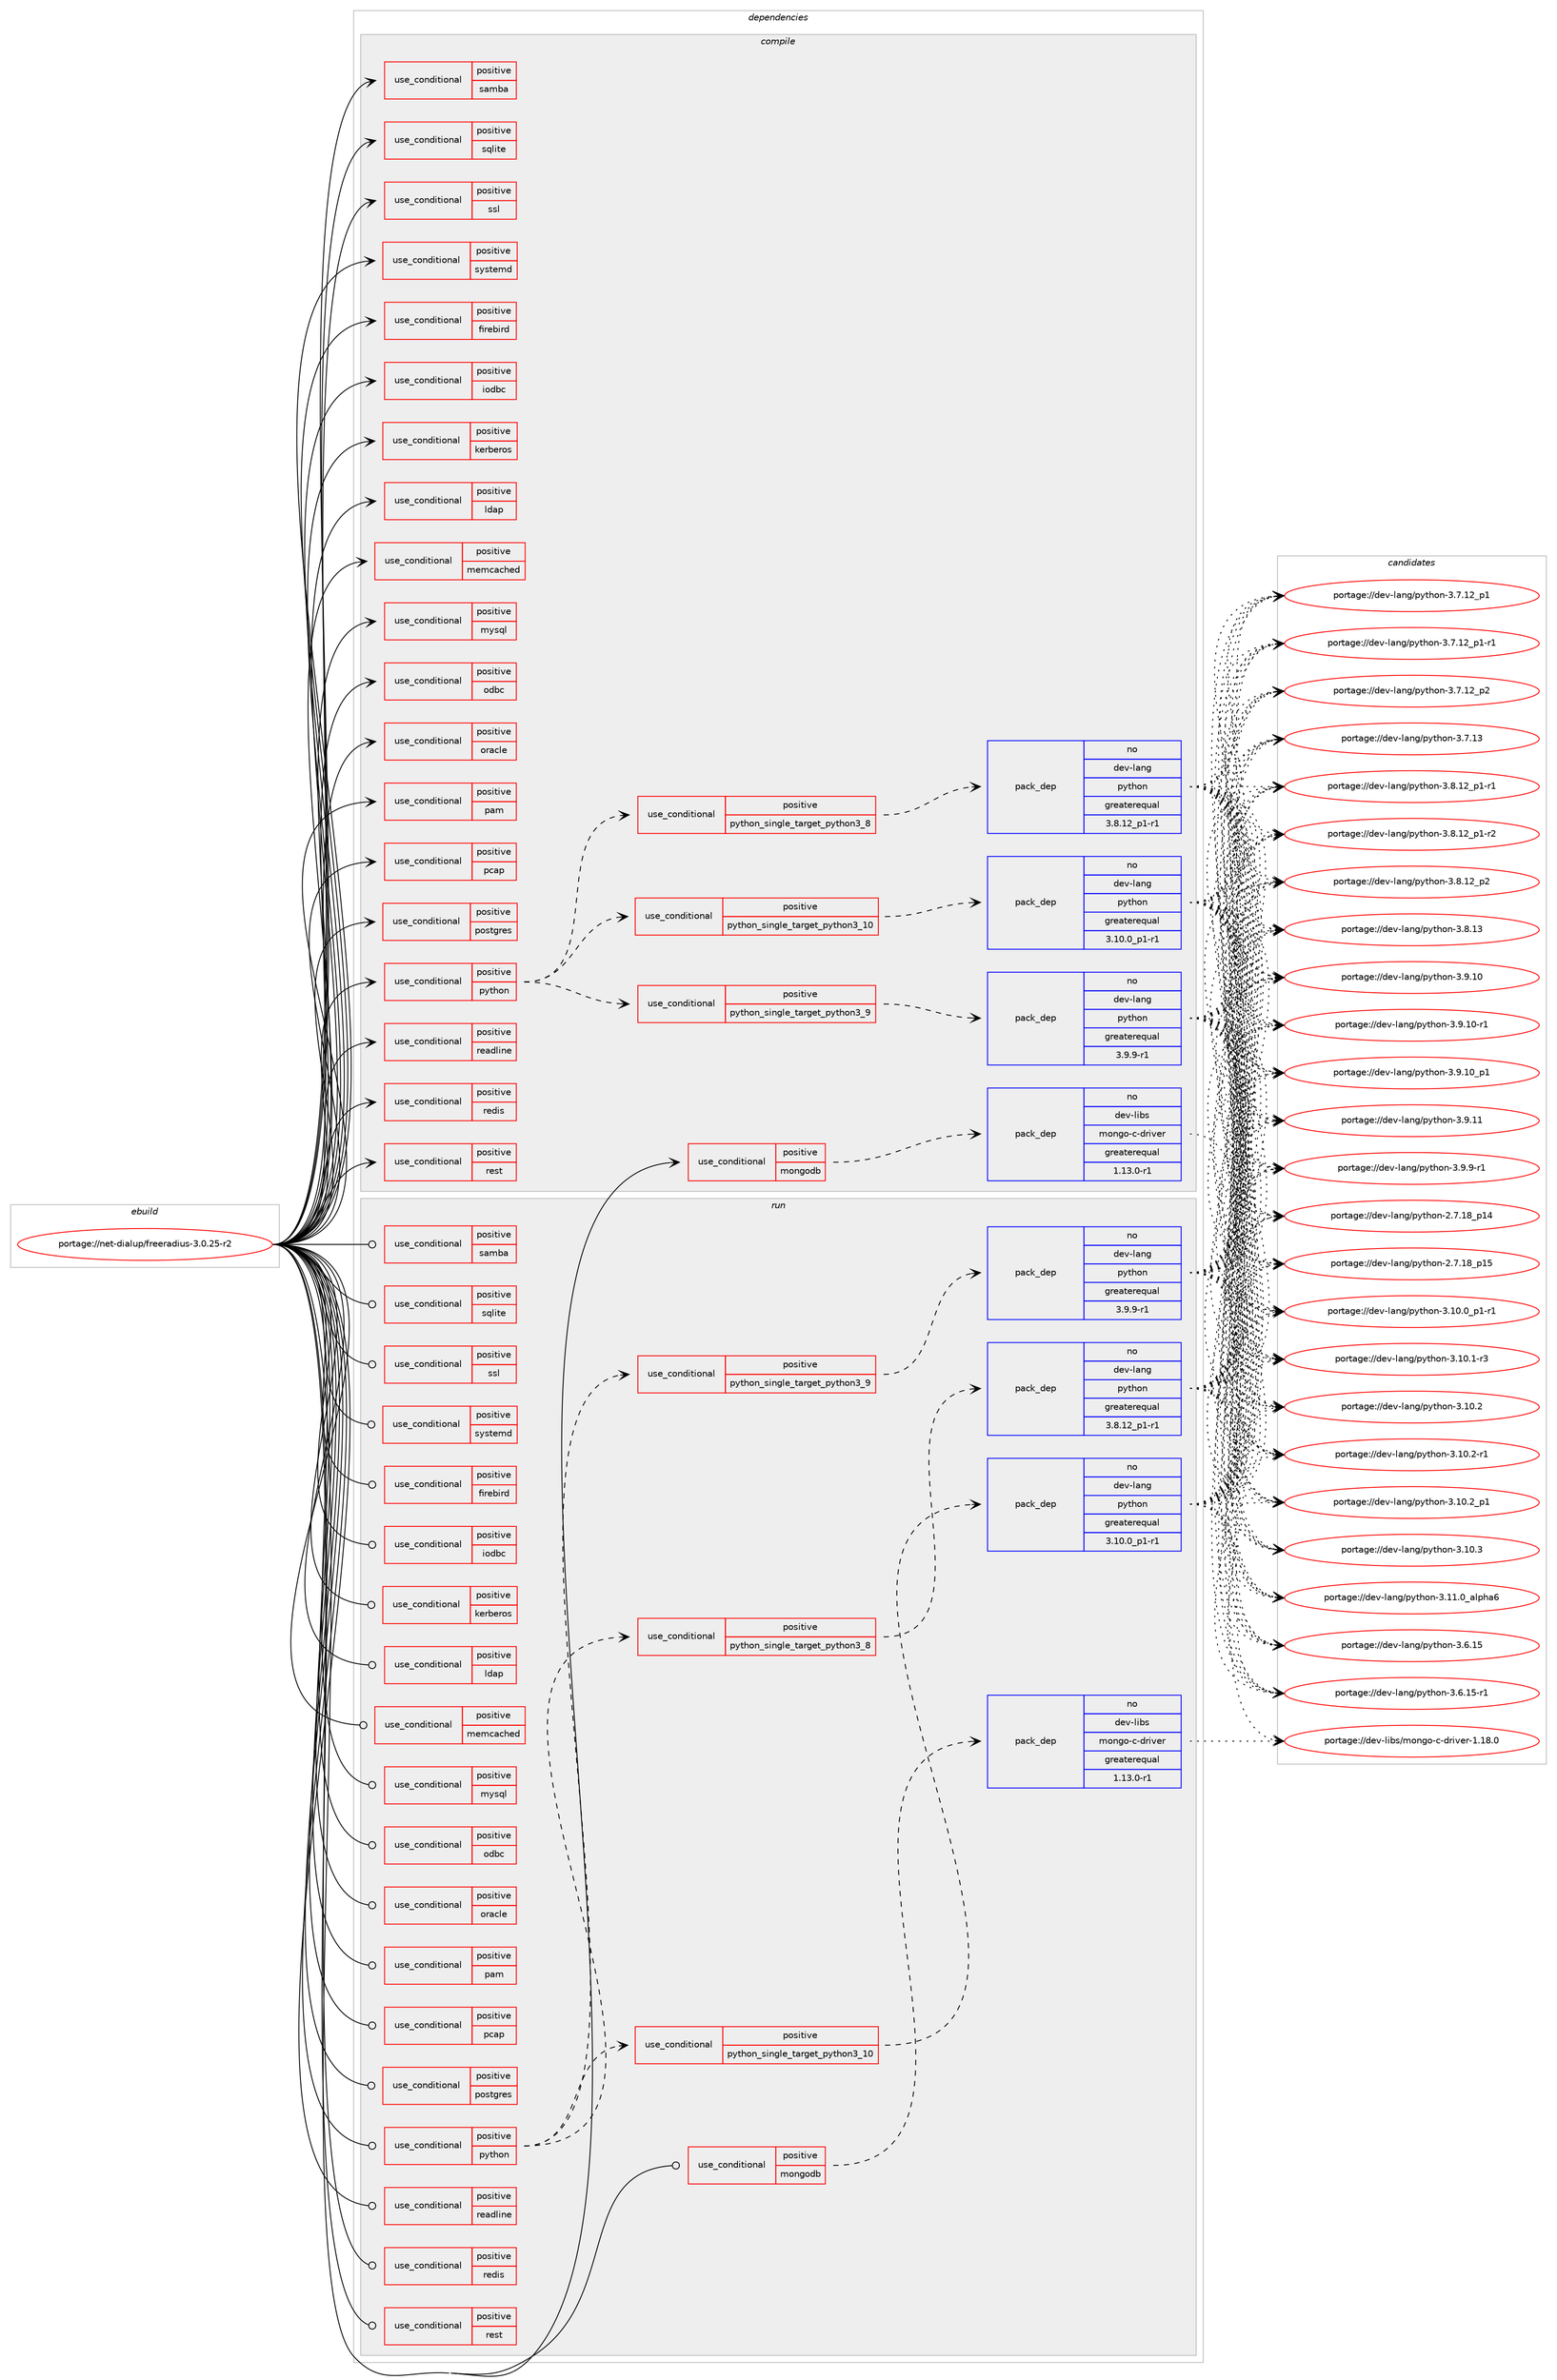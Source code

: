 digraph prolog {

# *************
# Graph options
# *************

newrank=true;
concentrate=true;
compound=true;
graph [rankdir=LR,fontname=Helvetica,fontsize=10,ranksep=1.5];#, ranksep=2.5, nodesep=0.2];
edge  [arrowhead=vee];
node  [fontname=Helvetica,fontsize=10];

# **********
# The ebuild
# **********

subgraph cluster_leftcol {
color=gray;
label=<<i>ebuild</i>>;
id [label="portage://net-dialup/freeradius-3.0.25-r2", color=red, width=4, href="../net-dialup/freeradius-3.0.25-r2.svg"];
}

# ****************
# The dependencies
# ****************

subgraph cluster_midcol {
color=gray;
label=<<i>dependencies</i>>;
subgraph cluster_compile {
fillcolor="#eeeeee";
style=filled;
label=<<i>compile</i>>;
subgraph cond608 {
dependency718 [label=<<TABLE BORDER="0" CELLBORDER="1" CELLSPACING="0" CELLPADDING="4"><TR><TD ROWSPAN="3" CELLPADDING="10">use_conditional</TD></TR><TR><TD>positive</TD></TR><TR><TD>firebird</TD></TR></TABLE>>, shape=none, color=red];
# *** BEGIN UNKNOWN DEPENDENCY TYPE (TODO) ***
# dependency718 -> package_dependency(portage://net-dialup/freeradius-3.0.25-r2,install,no,dev-db,firebird,none,[,,],[],[])
# *** END UNKNOWN DEPENDENCY TYPE (TODO) ***

}
id:e -> dependency718:w [weight=20,style="solid",arrowhead="vee"];
subgraph cond609 {
dependency719 [label=<<TABLE BORDER="0" CELLBORDER="1" CELLSPACING="0" CELLPADDING="4"><TR><TD ROWSPAN="3" CELLPADDING="10">use_conditional</TD></TR><TR><TD>positive</TD></TR><TR><TD>iodbc</TD></TR></TABLE>>, shape=none, color=red];
# *** BEGIN UNKNOWN DEPENDENCY TYPE (TODO) ***
# dependency719 -> package_dependency(portage://net-dialup/freeradius-3.0.25-r2,install,no,dev-db,libiodbc,none,[,,],[],[])
# *** END UNKNOWN DEPENDENCY TYPE (TODO) ***

}
id:e -> dependency719:w [weight=20,style="solid",arrowhead="vee"];
subgraph cond610 {
dependency720 [label=<<TABLE BORDER="0" CELLBORDER="1" CELLSPACING="0" CELLPADDING="4"><TR><TD ROWSPAN="3" CELLPADDING="10">use_conditional</TD></TR><TR><TD>positive</TD></TR><TR><TD>kerberos</TD></TR></TABLE>>, shape=none, color=red];
# *** BEGIN UNKNOWN DEPENDENCY TYPE (TODO) ***
# dependency720 -> package_dependency(portage://net-dialup/freeradius-3.0.25-r2,install,no,virtual,krb5,none,[,,],[],[])
# *** END UNKNOWN DEPENDENCY TYPE (TODO) ***

}
id:e -> dependency720:w [weight=20,style="solid",arrowhead="vee"];
subgraph cond611 {
dependency721 [label=<<TABLE BORDER="0" CELLBORDER="1" CELLSPACING="0" CELLPADDING="4"><TR><TD ROWSPAN="3" CELLPADDING="10">use_conditional</TD></TR><TR><TD>positive</TD></TR><TR><TD>ldap</TD></TR></TABLE>>, shape=none, color=red];
# *** BEGIN UNKNOWN DEPENDENCY TYPE (TODO) ***
# dependency721 -> package_dependency(portage://net-dialup/freeradius-3.0.25-r2,install,no,net-nds,openldap,none,[,,],any_same_slot,[])
# *** END UNKNOWN DEPENDENCY TYPE (TODO) ***

}
id:e -> dependency721:w [weight=20,style="solid",arrowhead="vee"];
subgraph cond612 {
dependency722 [label=<<TABLE BORDER="0" CELLBORDER="1" CELLSPACING="0" CELLPADDING="4"><TR><TD ROWSPAN="3" CELLPADDING="10">use_conditional</TD></TR><TR><TD>positive</TD></TR><TR><TD>memcached</TD></TR></TABLE>>, shape=none, color=red];
# *** BEGIN UNKNOWN DEPENDENCY TYPE (TODO) ***
# dependency722 -> package_dependency(portage://net-dialup/freeradius-3.0.25-r2,install,no,dev-libs,libmemcached,none,[,,],[],[])
# *** END UNKNOWN DEPENDENCY TYPE (TODO) ***

}
id:e -> dependency722:w [weight=20,style="solid",arrowhead="vee"];
subgraph cond613 {
dependency723 [label=<<TABLE BORDER="0" CELLBORDER="1" CELLSPACING="0" CELLPADDING="4"><TR><TD ROWSPAN="3" CELLPADDING="10">use_conditional</TD></TR><TR><TD>positive</TD></TR><TR><TD>mongodb</TD></TR></TABLE>>, shape=none, color=red];
subgraph pack104 {
dependency724 [label=<<TABLE BORDER="0" CELLBORDER="1" CELLSPACING="0" CELLPADDING="4" WIDTH="220"><TR><TD ROWSPAN="6" CELLPADDING="30">pack_dep</TD></TR><TR><TD WIDTH="110">no</TD></TR><TR><TD>dev-libs</TD></TR><TR><TD>mongo-c-driver</TD></TR><TR><TD>greaterequal</TD></TR><TR><TD>1.13.0-r1</TD></TR></TABLE>>, shape=none, color=blue];
}
dependency723:e -> dependency724:w [weight=20,style="dashed",arrowhead="vee"];
}
id:e -> dependency723:w [weight=20,style="solid",arrowhead="vee"];
subgraph cond614 {
dependency725 [label=<<TABLE BORDER="0" CELLBORDER="1" CELLSPACING="0" CELLPADDING="4"><TR><TD ROWSPAN="3" CELLPADDING="10">use_conditional</TD></TR><TR><TD>positive</TD></TR><TR><TD>mysql</TD></TR></TABLE>>, shape=none, color=red];
# *** BEGIN UNKNOWN DEPENDENCY TYPE (TODO) ***
# dependency725 -> package_dependency(portage://net-dialup/freeradius-3.0.25-r2,install,no,dev-db,mysql-connector-c,none,[,,],any_same_slot,[])
# *** END UNKNOWN DEPENDENCY TYPE (TODO) ***

}
id:e -> dependency725:w [weight=20,style="solid",arrowhead="vee"];
subgraph cond615 {
dependency726 [label=<<TABLE BORDER="0" CELLBORDER="1" CELLSPACING="0" CELLPADDING="4"><TR><TD ROWSPAN="3" CELLPADDING="10">use_conditional</TD></TR><TR><TD>positive</TD></TR><TR><TD>odbc</TD></TR></TABLE>>, shape=none, color=red];
# *** BEGIN UNKNOWN DEPENDENCY TYPE (TODO) ***
# dependency726 -> package_dependency(portage://net-dialup/freeradius-3.0.25-r2,install,no,dev-db,unixODBC,none,[,,],[],[])
# *** END UNKNOWN DEPENDENCY TYPE (TODO) ***

}
id:e -> dependency726:w [weight=20,style="solid",arrowhead="vee"];
subgraph cond616 {
dependency727 [label=<<TABLE BORDER="0" CELLBORDER="1" CELLSPACING="0" CELLPADDING="4"><TR><TD ROWSPAN="3" CELLPADDING="10">use_conditional</TD></TR><TR><TD>positive</TD></TR><TR><TD>oracle</TD></TR></TABLE>>, shape=none, color=red];
# *** BEGIN UNKNOWN DEPENDENCY TYPE (TODO) ***
# dependency727 -> package_dependency(portage://net-dialup/freeradius-3.0.25-r2,install,no,dev-db,oracle-instantclient,none,[,,],[],[use(enable(sdk),none)])
# *** END UNKNOWN DEPENDENCY TYPE (TODO) ***

}
id:e -> dependency727:w [weight=20,style="solid",arrowhead="vee"];
subgraph cond617 {
dependency728 [label=<<TABLE BORDER="0" CELLBORDER="1" CELLSPACING="0" CELLPADDING="4"><TR><TD ROWSPAN="3" CELLPADDING="10">use_conditional</TD></TR><TR><TD>positive</TD></TR><TR><TD>pam</TD></TR></TABLE>>, shape=none, color=red];
# *** BEGIN UNKNOWN DEPENDENCY TYPE (TODO) ***
# dependency728 -> package_dependency(portage://net-dialup/freeradius-3.0.25-r2,install,no,sys-libs,pam,none,[,,],[],[])
# *** END UNKNOWN DEPENDENCY TYPE (TODO) ***

}
id:e -> dependency728:w [weight=20,style="solid",arrowhead="vee"];
subgraph cond618 {
dependency729 [label=<<TABLE BORDER="0" CELLBORDER="1" CELLSPACING="0" CELLPADDING="4"><TR><TD ROWSPAN="3" CELLPADDING="10">use_conditional</TD></TR><TR><TD>positive</TD></TR><TR><TD>pcap</TD></TR></TABLE>>, shape=none, color=red];
# *** BEGIN UNKNOWN DEPENDENCY TYPE (TODO) ***
# dependency729 -> package_dependency(portage://net-dialup/freeradius-3.0.25-r2,install,no,net-libs,libpcap,none,[,,],[],[])
# *** END UNKNOWN DEPENDENCY TYPE (TODO) ***

}
id:e -> dependency729:w [weight=20,style="solid",arrowhead="vee"];
subgraph cond619 {
dependency730 [label=<<TABLE BORDER="0" CELLBORDER="1" CELLSPACING="0" CELLPADDING="4"><TR><TD ROWSPAN="3" CELLPADDING="10">use_conditional</TD></TR><TR><TD>positive</TD></TR><TR><TD>postgres</TD></TR></TABLE>>, shape=none, color=red];
# *** BEGIN UNKNOWN DEPENDENCY TYPE (TODO) ***
# dependency730 -> package_dependency(portage://net-dialup/freeradius-3.0.25-r2,install,no,dev-db,postgresql,none,[,,],any_same_slot,[])
# *** END UNKNOWN DEPENDENCY TYPE (TODO) ***

}
id:e -> dependency730:w [weight=20,style="solid",arrowhead="vee"];
subgraph cond620 {
dependency731 [label=<<TABLE BORDER="0" CELLBORDER="1" CELLSPACING="0" CELLPADDING="4"><TR><TD ROWSPAN="3" CELLPADDING="10">use_conditional</TD></TR><TR><TD>positive</TD></TR><TR><TD>python</TD></TR></TABLE>>, shape=none, color=red];
subgraph cond621 {
dependency732 [label=<<TABLE BORDER="0" CELLBORDER="1" CELLSPACING="0" CELLPADDING="4"><TR><TD ROWSPAN="3" CELLPADDING="10">use_conditional</TD></TR><TR><TD>positive</TD></TR><TR><TD>python_single_target_python3_8</TD></TR></TABLE>>, shape=none, color=red];
subgraph pack105 {
dependency733 [label=<<TABLE BORDER="0" CELLBORDER="1" CELLSPACING="0" CELLPADDING="4" WIDTH="220"><TR><TD ROWSPAN="6" CELLPADDING="30">pack_dep</TD></TR><TR><TD WIDTH="110">no</TD></TR><TR><TD>dev-lang</TD></TR><TR><TD>python</TD></TR><TR><TD>greaterequal</TD></TR><TR><TD>3.8.12_p1-r1</TD></TR></TABLE>>, shape=none, color=blue];
}
dependency732:e -> dependency733:w [weight=20,style="dashed",arrowhead="vee"];
}
dependency731:e -> dependency732:w [weight=20,style="dashed",arrowhead="vee"];
subgraph cond622 {
dependency734 [label=<<TABLE BORDER="0" CELLBORDER="1" CELLSPACING="0" CELLPADDING="4"><TR><TD ROWSPAN="3" CELLPADDING="10">use_conditional</TD></TR><TR><TD>positive</TD></TR><TR><TD>python_single_target_python3_9</TD></TR></TABLE>>, shape=none, color=red];
subgraph pack106 {
dependency735 [label=<<TABLE BORDER="0" CELLBORDER="1" CELLSPACING="0" CELLPADDING="4" WIDTH="220"><TR><TD ROWSPAN="6" CELLPADDING="30">pack_dep</TD></TR><TR><TD WIDTH="110">no</TD></TR><TR><TD>dev-lang</TD></TR><TR><TD>python</TD></TR><TR><TD>greaterequal</TD></TR><TR><TD>3.9.9-r1</TD></TR></TABLE>>, shape=none, color=blue];
}
dependency734:e -> dependency735:w [weight=20,style="dashed",arrowhead="vee"];
}
dependency731:e -> dependency734:w [weight=20,style="dashed",arrowhead="vee"];
subgraph cond623 {
dependency736 [label=<<TABLE BORDER="0" CELLBORDER="1" CELLSPACING="0" CELLPADDING="4"><TR><TD ROWSPAN="3" CELLPADDING="10">use_conditional</TD></TR><TR><TD>positive</TD></TR><TR><TD>python_single_target_python3_10</TD></TR></TABLE>>, shape=none, color=red];
subgraph pack107 {
dependency737 [label=<<TABLE BORDER="0" CELLBORDER="1" CELLSPACING="0" CELLPADDING="4" WIDTH="220"><TR><TD ROWSPAN="6" CELLPADDING="30">pack_dep</TD></TR><TR><TD WIDTH="110">no</TD></TR><TR><TD>dev-lang</TD></TR><TR><TD>python</TD></TR><TR><TD>greaterequal</TD></TR><TR><TD>3.10.0_p1-r1</TD></TR></TABLE>>, shape=none, color=blue];
}
dependency736:e -> dependency737:w [weight=20,style="dashed",arrowhead="vee"];
}
dependency731:e -> dependency736:w [weight=20,style="dashed",arrowhead="vee"];
}
id:e -> dependency731:w [weight=20,style="solid",arrowhead="vee"];
subgraph cond624 {
dependency738 [label=<<TABLE BORDER="0" CELLBORDER="1" CELLSPACING="0" CELLPADDING="4"><TR><TD ROWSPAN="3" CELLPADDING="10">use_conditional</TD></TR><TR><TD>positive</TD></TR><TR><TD>readline</TD></TR></TABLE>>, shape=none, color=red];
# *** BEGIN UNKNOWN DEPENDENCY TYPE (TODO) ***
# dependency738 -> package_dependency(portage://net-dialup/freeradius-3.0.25-r2,install,no,sys-libs,readline,none,[,,],[slot(0),equal],[])
# *** END UNKNOWN DEPENDENCY TYPE (TODO) ***

}
id:e -> dependency738:w [weight=20,style="solid",arrowhead="vee"];
subgraph cond625 {
dependency739 [label=<<TABLE BORDER="0" CELLBORDER="1" CELLSPACING="0" CELLPADDING="4"><TR><TD ROWSPAN="3" CELLPADDING="10">use_conditional</TD></TR><TR><TD>positive</TD></TR><TR><TD>redis</TD></TR></TABLE>>, shape=none, color=red];
# *** BEGIN UNKNOWN DEPENDENCY TYPE (TODO) ***
# dependency739 -> package_dependency(portage://net-dialup/freeradius-3.0.25-r2,install,no,dev-libs,hiredis,none,[,,],any_same_slot,[])
# *** END UNKNOWN DEPENDENCY TYPE (TODO) ***

}
id:e -> dependency739:w [weight=20,style="solid",arrowhead="vee"];
subgraph cond626 {
dependency740 [label=<<TABLE BORDER="0" CELLBORDER="1" CELLSPACING="0" CELLPADDING="4"><TR><TD ROWSPAN="3" CELLPADDING="10">use_conditional</TD></TR><TR><TD>positive</TD></TR><TR><TD>rest</TD></TR></TABLE>>, shape=none, color=red];
# *** BEGIN UNKNOWN DEPENDENCY TYPE (TODO) ***
# dependency740 -> package_dependency(portage://net-dialup/freeradius-3.0.25-r2,install,no,dev-libs,json-c,none,[,,],any_same_slot,[])
# *** END UNKNOWN DEPENDENCY TYPE (TODO) ***

}
id:e -> dependency740:w [weight=20,style="solid",arrowhead="vee"];
subgraph cond627 {
dependency741 [label=<<TABLE BORDER="0" CELLBORDER="1" CELLSPACING="0" CELLPADDING="4"><TR><TD ROWSPAN="3" CELLPADDING="10">use_conditional</TD></TR><TR><TD>positive</TD></TR><TR><TD>samba</TD></TR></TABLE>>, shape=none, color=red];
# *** BEGIN UNKNOWN DEPENDENCY TYPE (TODO) ***
# dependency741 -> package_dependency(portage://net-dialup/freeradius-3.0.25-r2,install,no,net-fs,samba,none,[,,],[],[])
# *** END UNKNOWN DEPENDENCY TYPE (TODO) ***

}
id:e -> dependency741:w [weight=20,style="solid",arrowhead="vee"];
subgraph cond628 {
dependency742 [label=<<TABLE BORDER="0" CELLBORDER="1" CELLSPACING="0" CELLPADDING="4"><TR><TD ROWSPAN="3" CELLPADDING="10">use_conditional</TD></TR><TR><TD>positive</TD></TR><TR><TD>sqlite</TD></TR></TABLE>>, shape=none, color=red];
# *** BEGIN UNKNOWN DEPENDENCY TYPE (TODO) ***
# dependency742 -> package_dependency(portage://net-dialup/freeradius-3.0.25-r2,install,no,dev-db,sqlite,none,[,,],[slot(3)],[])
# *** END UNKNOWN DEPENDENCY TYPE (TODO) ***

}
id:e -> dependency742:w [weight=20,style="solid",arrowhead="vee"];
subgraph cond629 {
dependency743 [label=<<TABLE BORDER="0" CELLBORDER="1" CELLSPACING="0" CELLPADDING="4"><TR><TD ROWSPAN="3" CELLPADDING="10">use_conditional</TD></TR><TR><TD>positive</TD></TR><TR><TD>ssl</TD></TR></TABLE>>, shape=none, color=red];
# *** BEGIN UNKNOWN DEPENDENCY TYPE (TODO) ***
# dependency743 -> package_dependency(portage://net-dialup/freeradius-3.0.25-r2,install,no,dev-libs,openssl,none,[,,],[slot(0),equal],[use(disable(bindist),negative)])
# *** END UNKNOWN DEPENDENCY TYPE (TODO) ***

}
id:e -> dependency743:w [weight=20,style="solid",arrowhead="vee"];
subgraph cond630 {
dependency744 [label=<<TABLE BORDER="0" CELLBORDER="1" CELLSPACING="0" CELLPADDING="4"><TR><TD ROWSPAN="3" CELLPADDING="10">use_conditional</TD></TR><TR><TD>positive</TD></TR><TR><TD>systemd</TD></TR></TABLE>>, shape=none, color=red];
# *** BEGIN UNKNOWN DEPENDENCY TYPE (TODO) ***
# dependency744 -> package_dependency(portage://net-dialup/freeradius-3.0.25-r2,install,no,sys-apps,systemd,none,[,,],[],[])
# *** END UNKNOWN DEPENDENCY TYPE (TODO) ***

}
id:e -> dependency744:w [weight=20,style="solid",arrowhead="vee"];
# *** BEGIN UNKNOWN DEPENDENCY TYPE (TODO) ***
# id -> package_dependency(portage://net-dialup/freeradius-3.0.25-r2,install,no,acct-group,radius,none,[,,],[],[])
# *** END UNKNOWN DEPENDENCY TYPE (TODO) ***

# *** BEGIN UNKNOWN DEPENDENCY TYPE (TODO) ***
# id -> package_dependency(portage://net-dialup/freeradius-3.0.25-r2,install,no,acct-user,radius,none,[,,],[],[])
# *** END UNKNOWN DEPENDENCY TYPE (TODO) ***

# *** BEGIN UNKNOWN DEPENDENCY TYPE (TODO) ***
# id -> package_dependency(portage://net-dialup/freeradius-3.0.25-r2,install,no,dev-lang,perl,none,[,,],any_same_slot,[])
# *** END UNKNOWN DEPENDENCY TYPE (TODO) ***

# *** BEGIN UNKNOWN DEPENDENCY TYPE (TODO) ***
# id -> package_dependency(portage://net-dialup/freeradius-3.0.25-r2,install,no,sys-libs,gdbm,none,[,,],any_same_slot,[])
# *** END UNKNOWN DEPENDENCY TYPE (TODO) ***

# *** BEGIN UNKNOWN DEPENDENCY TYPE (TODO) ***
# id -> package_dependency(portage://net-dialup/freeradius-3.0.25-r2,install,no,sys-libs,talloc,none,[,,],[],[])
# *** END UNKNOWN DEPENDENCY TYPE (TODO) ***

# *** BEGIN UNKNOWN DEPENDENCY TYPE (TODO) ***
# id -> package_dependency(portage://net-dialup/freeradius-3.0.25-r2,install,no,virtual,libcrypt,none,[,,],any_same_slot,[])
# *** END UNKNOWN DEPENDENCY TYPE (TODO) ***

# *** BEGIN UNKNOWN DEPENDENCY TYPE (TODO) ***
# id -> package_dependency(portage://net-dialup/freeradius-3.0.25-r2,install,weak,net-dialup,cistronradius,none,[,,],[],[])
# *** END UNKNOWN DEPENDENCY TYPE (TODO) ***

}
subgraph cluster_compileandrun {
fillcolor="#eeeeee";
style=filled;
label=<<i>compile and run</i>>;
}
subgraph cluster_run {
fillcolor="#eeeeee";
style=filled;
label=<<i>run</i>>;
subgraph cond631 {
dependency745 [label=<<TABLE BORDER="0" CELLBORDER="1" CELLSPACING="0" CELLPADDING="4"><TR><TD ROWSPAN="3" CELLPADDING="10">use_conditional</TD></TR><TR><TD>positive</TD></TR><TR><TD>firebird</TD></TR></TABLE>>, shape=none, color=red];
# *** BEGIN UNKNOWN DEPENDENCY TYPE (TODO) ***
# dependency745 -> package_dependency(portage://net-dialup/freeradius-3.0.25-r2,run,no,dev-db,firebird,none,[,,],[],[])
# *** END UNKNOWN DEPENDENCY TYPE (TODO) ***

}
id:e -> dependency745:w [weight=20,style="solid",arrowhead="odot"];
subgraph cond632 {
dependency746 [label=<<TABLE BORDER="0" CELLBORDER="1" CELLSPACING="0" CELLPADDING="4"><TR><TD ROWSPAN="3" CELLPADDING="10">use_conditional</TD></TR><TR><TD>positive</TD></TR><TR><TD>iodbc</TD></TR></TABLE>>, shape=none, color=red];
# *** BEGIN UNKNOWN DEPENDENCY TYPE (TODO) ***
# dependency746 -> package_dependency(portage://net-dialup/freeradius-3.0.25-r2,run,no,dev-db,libiodbc,none,[,,],[],[])
# *** END UNKNOWN DEPENDENCY TYPE (TODO) ***

}
id:e -> dependency746:w [weight=20,style="solid",arrowhead="odot"];
subgraph cond633 {
dependency747 [label=<<TABLE BORDER="0" CELLBORDER="1" CELLSPACING="0" CELLPADDING="4"><TR><TD ROWSPAN="3" CELLPADDING="10">use_conditional</TD></TR><TR><TD>positive</TD></TR><TR><TD>kerberos</TD></TR></TABLE>>, shape=none, color=red];
# *** BEGIN UNKNOWN DEPENDENCY TYPE (TODO) ***
# dependency747 -> package_dependency(portage://net-dialup/freeradius-3.0.25-r2,run,no,virtual,krb5,none,[,,],[],[])
# *** END UNKNOWN DEPENDENCY TYPE (TODO) ***

}
id:e -> dependency747:w [weight=20,style="solid",arrowhead="odot"];
subgraph cond634 {
dependency748 [label=<<TABLE BORDER="0" CELLBORDER="1" CELLSPACING="0" CELLPADDING="4"><TR><TD ROWSPAN="3" CELLPADDING="10">use_conditional</TD></TR><TR><TD>positive</TD></TR><TR><TD>ldap</TD></TR></TABLE>>, shape=none, color=red];
# *** BEGIN UNKNOWN DEPENDENCY TYPE (TODO) ***
# dependency748 -> package_dependency(portage://net-dialup/freeradius-3.0.25-r2,run,no,net-nds,openldap,none,[,,],any_same_slot,[])
# *** END UNKNOWN DEPENDENCY TYPE (TODO) ***

}
id:e -> dependency748:w [weight=20,style="solid",arrowhead="odot"];
subgraph cond635 {
dependency749 [label=<<TABLE BORDER="0" CELLBORDER="1" CELLSPACING="0" CELLPADDING="4"><TR><TD ROWSPAN="3" CELLPADDING="10">use_conditional</TD></TR><TR><TD>positive</TD></TR><TR><TD>memcached</TD></TR></TABLE>>, shape=none, color=red];
# *** BEGIN UNKNOWN DEPENDENCY TYPE (TODO) ***
# dependency749 -> package_dependency(portage://net-dialup/freeradius-3.0.25-r2,run,no,dev-libs,libmemcached,none,[,,],[],[])
# *** END UNKNOWN DEPENDENCY TYPE (TODO) ***

}
id:e -> dependency749:w [weight=20,style="solid",arrowhead="odot"];
subgraph cond636 {
dependency750 [label=<<TABLE BORDER="0" CELLBORDER="1" CELLSPACING="0" CELLPADDING="4"><TR><TD ROWSPAN="3" CELLPADDING="10">use_conditional</TD></TR><TR><TD>positive</TD></TR><TR><TD>mongodb</TD></TR></TABLE>>, shape=none, color=red];
subgraph pack108 {
dependency751 [label=<<TABLE BORDER="0" CELLBORDER="1" CELLSPACING="0" CELLPADDING="4" WIDTH="220"><TR><TD ROWSPAN="6" CELLPADDING="30">pack_dep</TD></TR><TR><TD WIDTH="110">no</TD></TR><TR><TD>dev-libs</TD></TR><TR><TD>mongo-c-driver</TD></TR><TR><TD>greaterequal</TD></TR><TR><TD>1.13.0-r1</TD></TR></TABLE>>, shape=none, color=blue];
}
dependency750:e -> dependency751:w [weight=20,style="dashed",arrowhead="vee"];
}
id:e -> dependency750:w [weight=20,style="solid",arrowhead="odot"];
subgraph cond637 {
dependency752 [label=<<TABLE BORDER="0" CELLBORDER="1" CELLSPACING="0" CELLPADDING="4"><TR><TD ROWSPAN="3" CELLPADDING="10">use_conditional</TD></TR><TR><TD>positive</TD></TR><TR><TD>mysql</TD></TR></TABLE>>, shape=none, color=red];
# *** BEGIN UNKNOWN DEPENDENCY TYPE (TODO) ***
# dependency752 -> package_dependency(portage://net-dialup/freeradius-3.0.25-r2,run,no,dev-db,mysql-connector-c,none,[,,],any_same_slot,[])
# *** END UNKNOWN DEPENDENCY TYPE (TODO) ***

}
id:e -> dependency752:w [weight=20,style="solid",arrowhead="odot"];
subgraph cond638 {
dependency753 [label=<<TABLE BORDER="0" CELLBORDER="1" CELLSPACING="0" CELLPADDING="4"><TR><TD ROWSPAN="3" CELLPADDING="10">use_conditional</TD></TR><TR><TD>positive</TD></TR><TR><TD>odbc</TD></TR></TABLE>>, shape=none, color=red];
# *** BEGIN UNKNOWN DEPENDENCY TYPE (TODO) ***
# dependency753 -> package_dependency(portage://net-dialup/freeradius-3.0.25-r2,run,no,dev-db,unixODBC,none,[,,],[],[])
# *** END UNKNOWN DEPENDENCY TYPE (TODO) ***

}
id:e -> dependency753:w [weight=20,style="solid",arrowhead="odot"];
subgraph cond639 {
dependency754 [label=<<TABLE BORDER="0" CELLBORDER="1" CELLSPACING="0" CELLPADDING="4"><TR><TD ROWSPAN="3" CELLPADDING="10">use_conditional</TD></TR><TR><TD>positive</TD></TR><TR><TD>oracle</TD></TR></TABLE>>, shape=none, color=red];
# *** BEGIN UNKNOWN DEPENDENCY TYPE (TODO) ***
# dependency754 -> package_dependency(portage://net-dialup/freeradius-3.0.25-r2,run,no,dev-db,oracle-instantclient,none,[,,],[],[use(enable(sdk),none)])
# *** END UNKNOWN DEPENDENCY TYPE (TODO) ***

}
id:e -> dependency754:w [weight=20,style="solid",arrowhead="odot"];
subgraph cond640 {
dependency755 [label=<<TABLE BORDER="0" CELLBORDER="1" CELLSPACING="0" CELLPADDING="4"><TR><TD ROWSPAN="3" CELLPADDING="10">use_conditional</TD></TR><TR><TD>positive</TD></TR><TR><TD>pam</TD></TR></TABLE>>, shape=none, color=red];
# *** BEGIN UNKNOWN DEPENDENCY TYPE (TODO) ***
# dependency755 -> package_dependency(portage://net-dialup/freeradius-3.0.25-r2,run,no,sys-libs,pam,none,[,,],[],[])
# *** END UNKNOWN DEPENDENCY TYPE (TODO) ***

}
id:e -> dependency755:w [weight=20,style="solid",arrowhead="odot"];
subgraph cond641 {
dependency756 [label=<<TABLE BORDER="0" CELLBORDER="1" CELLSPACING="0" CELLPADDING="4"><TR><TD ROWSPAN="3" CELLPADDING="10">use_conditional</TD></TR><TR><TD>positive</TD></TR><TR><TD>pcap</TD></TR></TABLE>>, shape=none, color=red];
# *** BEGIN UNKNOWN DEPENDENCY TYPE (TODO) ***
# dependency756 -> package_dependency(portage://net-dialup/freeradius-3.0.25-r2,run,no,net-libs,libpcap,none,[,,],[],[])
# *** END UNKNOWN DEPENDENCY TYPE (TODO) ***

}
id:e -> dependency756:w [weight=20,style="solid",arrowhead="odot"];
subgraph cond642 {
dependency757 [label=<<TABLE BORDER="0" CELLBORDER="1" CELLSPACING="0" CELLPADDING="4"><TR><TD ROWSPAN="3" CELLPADDING="10">use_conditional</TD></TR><TR><TD>positive</TD></TR><TR><TD>postgres</TD></TR></TABLE>>, shape=none, color=red];
# *** BEGIN UNKNOWN DEPENDENCY TYPE (TODO) ***
# dependency757 -> package_dependency(portage://net-dialup/freeradius-3.0.25-r2,run,no,dev-db,postgresql,none,[,,],any_same_slot,[])
# *** END UNKNOWN DEPENDENCY TYPE (TODO) ***

}
id:e -> dependency757:w [weight=20,style="solid",arrowhead="odot"];
subgraph cond643 {
dependency758 [label=<<TABLE BORDER="0" CELLBORDER="1" CELLSPACING="0" CELLPADDING="4"><TR><TD ROWSPAN="3" CELLPADDING="10">use_conditional</TD></TR><TR><TD>positive</TD></TR><TR><TD>python</TD></TR></TABLE>>, shape=none, color=red];
subgraph cond644 {
dependency759 [label=<<TABLE BORDER="0" CELLBORDER="1" CELLSPACING="0" CELLPADDING="4"><TR><TD ROWSPAN="3" CELLPADDING="10">use_conditional</TD></TR><TR><TD>positive</TD></TR><TR><TD>python_single_target_python3_8</TD></TR></TABLE>>, shape=none, color=red];
subgraph pack109 {
dependency760 [label=<<TABLE BORDER="0" CELLBORDER="1" CELLSPACING="0" CELLPADDING="4" WIDTH="220"><TR><TD ROWSPAN="6" CELLPADDING="30">pack_dep</TD></TR><TR><TD WIDTH="110">no</TD></TR><TR><TD>dev-lang</TD></TR><TR><TD>python</TD></TR><TR><TD>greaterequal</TD></TR><TR><TD>3.8.12_p1-r1</TD></TR></TABLE>>, shape=none, color=blue];
}
dependency759:e -> dependency760:w [weight=20,style="dashed",arrowhead="vee"];
}
dependency758:e -> dependency759:w [weight=20,style="dashed",arrowhead="vee"];
subgraph cond645 {
dependency761 [label=<<TABLE BORDER="0" CELLBORDER="1" CELLSPACING="0" CELLPADDING="4"><TR><TD ROWSPAN="3" CELLPADDING="10">use_conditional</TD></TR><TR><TD>positive</TD></TR><TR><TD>python_single_target_python3_9</TD></TR></TABLE>>, shape=none, color=red];
subgraph pack110 {
dependency762 [label=<<TABLE BORDER="0" CELLBORDER="1" CELLSPACING="0" CELLPADDING="4" WIDTH="220"><TR><TD ROWSPAN="6" CELLPADDING="30">pack_dep</TD></TR><TR><TD WIDTH="110">no</TD></TR><TR><TD>dev-lang</TD></TR><TR><TD>python</TD></TR><TR><TD>greaterequal</TD></TR><TR><TD>3.9.9-r1</TD></TR></TABLE>>, shape=none, color=blue];
}
dependency761:e -> dependency762:w [weight=20,style="dashed",arrowhead="vee"];
}
dependency758:e -> dependency761:w [weight=20,style="dashed",arrowhead="vee"];
subgraph cond646 {
dependency763 [label=<<TABLE BORDER="0" CELLBORDER="1" CELLSPACING="0" CELLPADDING="4"><TR><TD ROWSPAN="3" CELLPADDING="10">use_conditional</TD></TR><TR><TD>positive</TD></TR><TR><TD>python_single_target_python3_10</TD></TR></TABLE>>, shape=none, color=red];
subgraph pack111 {
dependency764 [label=<<TABLE BORDER="0" CELLBORDER="1" CELLSPACING="0" CELLPADDING="4" WIDTH="220"><TR><TD ROWSPAN="6" CELLPADDING="30">pack_dep</TD></TR><TR><TD WIDTH="110">no</TD></TR><TR><TD>dev-lang</TD></TR><TR><TD>python</TD></TR><TR><TD>greaterequal</TD></TR><TR><TD>3.10.0_p1-r1</TD></TR></TABLE>>, shape=none, color=blue];
}
dependency763:e -> dependency764:w [weight=20,style="dashed",arrowhead="vee"];
}
dependency758:e -> dependency763:w [weight=20,style="dashed",arrowhead="vee"];
}
id:e -> dependency758:w [weight=20,style="solid",arrowhead="odot"];
subgraph cond647 {
dependency765 [label=<<TABLE BORDER="0" CELLBORDER="1" CELLSPACING="0" CELLPADDING="4"><TR><TD ROWSPAN="3" CELLPADDING="10">use_conditional</TD></TR><TR><TD>positive</TD></TR><TR><TD>readline</TD></TR></TABLE>>, shape=none, color=red];
# *** BEGIN UNKNOWN DEPENDENCY TYPE (TODO) ***
# dependency765 -> package_dependency(portage://net-dialup/freeradius-3.0.25-r2,run,no,sys-libs,readline,none,[,,],[slot(0),equal],[])
# *** END UNKNOWN DEPENDENCY TYPE (TODO) ***

}
id:e -> dependency765:w [weight=20,style="solid",arrowhead="odot"];
subgraph cond648 {
dependency766 [label=<<TABLE BORDER="0" CELLBORDER="1" CELLSPACING="0" CELLPADDING="4"><TR><TD ROWSPAN="3" CELLPADDING="10">use_conditional</TD></TR><TR><TD>positive</TD></TR><TR><TD>redis</TD></TR></TABLE>>, shape=none, color=red];
# *** BEGIN UNKNOWN DEPENDENCY TYPE (TODO) ***
# dependency766 -> package_dependency(portage://net-dialup/freeradius-3.0.25-r2,run,no,dev-libs,hiredis,none,[,,],any_same_slot,[])
# *** END UNKNOWN DEPENDENCY TYPE (TODO) ***

}
id:e -> dependency766:w [weight=20,style="solid",arrowhead="odot"];
subgraph cond649 {
dependency767 [label=<<TABLE BORDER="0" CELLBORDER="1" CELLSPACING="0" CELLPADDING="4"><TR><TD ROWSPAN="3" CELLPADDING="10">use_conditional</TD></TR><TR><TD>positive</TD></TR><TR><TD>rest</TD></TR></TABLE>>, shape=none, color=red];
# *** BEGIN UNKNOWN DEPENDENCY TYPE (TODO) ***
# dependency767 -> package_dependency(portage://net-dialup/freeradius-3.0.25-r2,run,no,dev-libs,json-c,none,[,,],any_same_slot,[])
# *** END UNKNOWN DEPENDENCY TYPE (TODO) ***

}
id:e -> dependency767:w [weight=20,style="solid",arrowhead="odot"];
subgraph cond650 {
dependency768 [label=<<TABLE BORDER="0" CELLBORDER="1" CELLSPACING="0" CELLPADDING="4"><TR><TD ROWSPAN="3" CELLPADDING="10">use_conditional</TD></TR><TR><TD>positive</TD></TR><TR><TD>samba</TD></TR></TABLE>>, shape=none, color=red];
# *** BEGIN UNKNOWN DEPENDENCY TYPE (TODO) ***
# dependency768 -> package_dependency(portage://net-dialup/freeradius-3.0.25-r2,run,no,net-fs,samba,none,[,,],[],[])
# *** END UNKNOWN DEPENDENCY TYPE (TODO) ***

}
id:e -> dependency768:w [weight=20,style="solid",arrowhead="odot"];
subgraph cond651 {
dependency769 [label=<<TABLE BORDER="0" CELLBORDER="1" CELLSPACING="0" CELLPADDING="4"><TR><TD ROWSPAN="3" CELLPADDING="10">use_conditional</TD></TR><TR><TD>positive</TD></TR><TR><TD>sqlite</TD></TR></TABLE>>, shape=none, color=red];
# *** BEGIN UNKNOWN DEPENDENCY TYPE (TODO) ***
# dependency769 -> package_dependency(portage://net-dialup/freeradius-3.0.25-r2,run,no,dev-db,sqlite,none,[,,],[slot(3)],[])
# *** END UNKNOWN DEPENDENCY TYPE (TODO) ***

}
id:e -> dependency769:w [weight=20,style="solid",arrowhead="odot"];
subgraph cond652 {
dependency770 [label=<<TABLE BORDER="0" CELLBORDER="1" CELLSPACING="0" CELLPADDING="4"><TR><TD ROWSPAN="3" CELLPADDING="10">use_conditional</TD></TR><TR><TD>positive</TD></TR><TR><TD>ssl</TD></TR></TABLE>>, shape=none, color=red];
# *** BEGIN UNKNOWN DEPENDENCY TYPE (TODO) ***
# dependency770 -> package_dependency(portage://net-dialup/freeradius-3.0.25-r2,run,no,dev-libs,openssl,none,[,,],[slot(0),equal],[use(disable(bindist),negative)])
# *** END UNKNOWN DEPENDENCY TYPE (TODO) ***

}
id:e -> dependency770:w [weight=20,style="solid",arrowhead="odot"];
subgraph cond653 {
dependency771 [label=<<TABLE BORDER="0" CELLBORDER="1" CELLSPACING="0" CELLPADDING="4"><TR><TD ROWSPAN="3" CELLPADDING="10">use_conditional</TD></TR><TR><TD>positive</TD></TR><TR><TD>systemd</TD></TR></TABLE>>, shape=none, color=red];
# *** BEGIN UNKNOWN DEPENDENCY TYPE (TODO) ***
# dependency771 -> package_dependency(portage://net-dialup/freeradius-3.0.25-r2,run,no,sys-apps,systemd,none,[,,],[],[])
# *** END UNKNOWN DEPENDENCY TYPE (TODO) ***

}
id:e -> dependency771:w [weight=20,style="solid",arrowhead="odot"];
# *** BEGIN UNKNOWN DEPENDENCY TYPE (TODO) ***
# id -> package_dependency(portage://net-dialup/freeradius-3.0.25-r2,run,no,acct-group,radius,none,[,,],[],[])
# *** END UNKNOWN DEPENDENCY TYPE (TODO) ***

# *** BEGIN UNKNOWN DEPENDENCY TYPE (TODO) ***
# id -> package_dependency(portage://net-dialup/freeradius-3.0.25-r2,run,no,acct-user,radius,none,[,,],[],[])
# *** END UNKNOWN DEPENDENCY TYPE (TODO) ***

# *** BEGIN UNKNOWN DEPENDENCY TYPE (TODO) ***
# id -> package_dependency(portage://net-dialup/freeradius-3.0.25-r2,run,no,dev-lang,perl,none,[,,],any_same_slot,[])
# *** END UNKNOWN DEPENDENCY TYPE (TODO) ***

# *** BEGIN UNKNOWN DEPENDENCY TYPE (TODO) ***
# id -> package_dependency(portage://net-dialup/freeradius-3.0.25-r2,run,no,sys-libs,gdbm,none,[,,],any_same_slot,[])
# *** END UNKNOWN DEPENDENCY TYPE (TODO) ***

# *** BEGIN UNKNOWN DEPENDENCY TYPE (TODO) ***
# id -> package_dependency(portage://net-dialup/freeradius-3.0.25-r2,run,no,sys-libs,talloc,none,[,,],[],[])
# *** END UNKNOWN DEPENDENCY TYPE (TODO) ***

# *** BEGIN UNKNOWN DEPENDENCY TYPE (TODO) ***
# id -> package_dependency(portage://net-dialup/freeradius-3.0.25-r2,run,no,virtual,libcrypt,none,[,,],any_same_slot,[])
# *** END UNKNOWN DEPENDENCY TYPE (TODO) ***

# *** BEGIN UNKNOWN DEPENDENCY TYPE (TODO) ***
# id -> package_dependency(portage://net-dialup/freeradius-3.0.25-r2,run,weak,net-dialup,cistronradius,none,[,,],[],[])
# *** END UNKNOWN DEPENDENCY TYPE (TODO) ***

}
}

# **************
# The candidates
# **************

subgraph cluster_choices {
rank=same;
color=gray;
label=<<i>candidates</i>>;

subgraph choice104 {
color=black;
nodesep=1;
choice10010111845108105981154710911111010311145994510011410511810111445494649564648 [label="portage://dev-libs/mongo-c-driver-1.18.0", color=red, width=4,href="../dev-libs/mongo-c-driver-1.18.0.svg"];
dependency724:e -> choice10010111845108105981154710911111010311145994510011410511810111445494649564648:w [style=dotted,weight="100"];
}
subgraph choice105 {
color=black;
nodesep=1;
choice10010111845108971101034711212111610411111045504655464956951124952 [label="portage://dev-lang/python-2.7.18_p14", color=red, width=4,href="../dev-lang/python-2.7.18_p14.svg"];
choice10010111845108971101034711212111610411111045504655464956951124953 [label="portage://dev-lang/python-2.7.18_p15", color=red, width=4,href="../dev-lang/python-2.7.18_p15.svg"];
choice1001011184510897110103471121211161041111104551464948464895112494511449 [label="portage://dev-lang/python-3.10.0_p1-r1", color=red, width=4,href="../dev-lang/python-3.10.0_p1-r1.svg"];
choice100101118451089711010347112121116104111110455146494846494511451 [label="portage://dev-lang/python-3.10.1-r3", color=red, width=4,href="../dev-lang/python-3.10.1-r3.svg"];
choice10010111845108971101034711212111610411111045514649484650 [label="portage://dev-lang/python-3.10.2", color=red, width=4,href="../dev-lang/python-3.10.2.svg"];
choice100101118451089711010347112121116104111110455146494846504511449 [label="portage://dev-lang/python-3.10.2-r1", color=red, width=4,href="../dev-lang/python-3.10.2-r1.svg"];
choice100101118451089711010347112121116104111110455146494846509511249 [label="portage://dev-lang/python-3.10.2_p1", color=red, width=4,href="../dev-lang/python-3.10.2_p1.svg"];
choice10010111845108971101034711212111610411111045514649484651 [label="portage://dev-lang/python-3.10.3", color=red, width=4,href="../dev-lang/python-3.10.3.svg"];
choice1001011184510897110103471121211161041111104551464949464895971081121049754 [label="portage://dev-lang/python-3.11.0_alpha6", color=red, width=4,href="../dev-lang/python-3.11.0_alpha6.svg"];
choice10010111845108971101034711212111610411111045514654464953 [label="portage://dev-lang/python-3.6.15", color=red, width=4,href="../dev-lang/python-3.6.15.svg"];
choice100101118451089711010347112121116104111110455146544649534511449 [label="portage://dev-lang/python-3.6.15-r1", color=red, width=4,href="../dev-lang/python-3.6.15-r1.svg"];
choice100101118451089711010347112121116104111110455146554649509511249 [label="portage://dev-lang/python-3.7.12_p1", color=red, width=4,href="../dev-lang/python-3.7.12_p1.svg"];
choice1001011184510897110103471121211161041111104551465546495095112494511449 [label="portage://dev-lang/python-3.7.12_p1-r1", color=red, width=4,href="../dev-lang/python-3.7.12_p1-r1.svg"];
choice100101118451089711010347112121116104111110455146554649509511250 [label="portage://dev-lang/python-3.7.12_p2", color=red, width=4,href="../dev-lang/python-3.7.12_p2.svg"];
choice10010111845108971101034711212111610411111045514655464951 [label="portage://dev-lang/python-3.7.13", color=red, width=4,href="../dev-lang/python-3.7.13.svg"];
choice1001011184510897110103471121211161041111104551465646495095112494511449 [label="portage://dev-lang/python-3.8.12_p1-r1", color=red, width=4,href="../dev-lang/python-3.8.12_p1-r1.svg"];
choice1001011184510897110103471121211161041111104551465646495095112494511450 [label="portage://dev-lang/python-3.8.12_p1-r2", color=red, width=4,href="../dev-lang/python-3.8.12_p1-r2.svg"];
choice100101118451089711010347112121116104111110455146564649509511250 [label="portage://dev-lang/python-3.8.12_p2", color=red, width=4,href="../dev-lang/python-3.8.12_p2.svg"];
choice10010111845108971101034711212111610411111045514656464951 [label="portage://dev-lang/python-3.8.13", color=red, width=4,href="../dev-lang/python-3.8.13.svg"];
choice10010111845108971101034711212111610411111045514657464948 [label="portage://dev-lang/python-3.9.10", color=red, width=4,href="../dev-lang/python-3.9.10.svg"];
choice100101118451089711010347112121116104111110455146574649484511449 [label="portage://dev-lang/python-3.9.10-r1", color=red, width=4,href="../dev-lang/python-3.9.10-r1.svg"];
choice100101118451089711010347112121116104111110455146574649489511249 [label="portage://dev-lang/python-3.9.10_p1", color=red, width=4,href="../dev-lang/python-3.9.10_p1.svg"];
choice10010111845108971101034711212111610411111045514657464949 [label="portage://dev-lang/python-3.9.11", color=red, width=4,href="../dev-lang/python-3.9.11.svg"];
choice1001011184510897110103471121211161041111104551465746574511449 [label="portage://dev-lang/python-3.9.9-r1", color=red, width=4,href="../dev-lang/python-3.9.9-r1.svg"];
dependency733:e -> choice10010111845108971101034711212111610411111045504655464956951124952:w [style=dotted,weight="100"];
dependency733:e -> choice10010111845108971101034711212111610411111045504655464956951124953:w [style=dotted,weight="100"];
dependency733:e -> choice1001011184510897110103471121211161041111104551464948464895112494511449:w [style=dotted,weight="100"];
dependency733:e -> choice100101118451089711010347112121116104111110455146494846494511451:w [style=dotted,weight="100"];
dependency733:e -> choice10010111845108971101034711212111610411111045514649484650:w [style=dotted,weight="100"];
dependency733:e -> choice100101118451089711010347112121116104111110455146494846504511449:w [style=dotted,weight="100"];
dependency733:e -> choice100101118451089711010347112121116104111110455146494846509511249:w [style=dotted,weight="100"];
dependency733:e -> choice10010111845108971101034711212111610411111045514649484651:w [style=dotted,weight="100"];
dependency733:e -> choice1001011184510897110103471121211161041111104551464949464895971081121049754:w [style=dotted,weight="100"];
dependency733:e -> choice10010111845108971101034711212111610411111045514654464953:w [style=dotted,weight="100"];
dependency733:e -> choice100101118451089711010347112121116104111110455146544649534511449:w [style=dotted,weight="100"];
dependency733:e -> choice100101118451089711010347112121116104111110455146554649509511249:w [style=dotted,weight="100"];
dependency733:e -> choice1001011184510897110103471121211161041111104551465546495095112494511449:w [style=dotted,weight="100"];
dependency733:e -> choice100101118451089711010347112121116104111110455146554649509511250:w [style=dotted,weight="100"];
dependency733:e -> choice10010111845108971101034711212111610411111045514655464951:w [style=dotted,weight="100"];
dependency733:e -> choice1001011184510897110103471121211161041111104551465646495095112494511449:w [style=dotted,weight="100"];
dependency733:e -> choice1001011184510897110103471121211161041111104551465646495095112494511450:w [style=dotted,weight="100"];
dependency733:e -> choice100101118451089711010347112121116104111110455146564649509511250:w [style=dotted,weight="100"];
dependency733:e -> choice10010111845108971101034711212111610411111045514656464951:w [style=dotted,weight="100"];
dependency733:e -> choice10010111845108971101034711212111610411111045514657464948:w [style=dotted,weight="100"];
dependency733:e -> choice100101118451089711010347112121116104111110455146574649484511449:w [style=dotted,weight="100"];
dependency733:e -> choice100101118451089711010347112121116104111110455146574649489511249:w [style=dotted,weight="100"];
dependency733:e -> choice10010111845108971101034711212111610411111045514657464949:w [style=dotted,weight="100"];
dependency733:e -> choice1001011184510897110103471121211161041111104551465746574511449:w [style=dotted,weight="100"];
}
subgraph choice106 {
color=black;
nodesep=1;
choice10010111845108971101034711212111610411111045504655464956951124952 [label="portage://dev-lang/python-2.7.18_p14", color=red, width=4,href="../dev-lang/python-2.7.18_p14.svg"];
choice10010111845108971101034711212111610411111045504655464956951124953 [label="portage://dev-lang/python-2.7.18_p15", color=red, width=4,href="../dev-lang/python-2.7.18_p15.svg"];
choice1001011184510897110103471121211161041111104551464948464895112494511449 [label="portage://dev-lang/python-3.10.0_p1-r1", color=red, width=4,href="../dev-lang/python-3.10.0_p1-r1.svg"];
choice100101118451089711010347112121116104111110455146494846494511451 [label="portage://dev-lang/python-3.10.1-r3", color=red, width=4,href="../dev-lang/python-3.10.1-r3.svg"];
choice10010111845108971101034711212111610411111045514649484650 [label="portage://dev-lang/python-3.10.2", color=red, width=4,href="../dev-lang/python-3.10.2.svg"];
choice100101118451089711010347112121116104111110455146494846504511449 [label="portage://dev-lang/python-3.10.2-r1", color=red, width=4,href="../dev-lang/python-3.10.2-r1.svg"];
choice100101118451089711010347112121116104111110455146494846509511249 [label="portage://dev-lang/python-3.10.2_p1", color=red, width=4,href="../dev-lang/python-3.10.2_p1.svg"];
choice10010111845108971101034711212111610411111045514649484651 [label="portage://dev-lang/python-3.10.3", color=red, width=4,href="../dev-lang/python-3.10.3.svg"];
choice1001011184510897110103471121211161041111104551464949464895971081121049754 [label="portage://dev-lang/python-3.11.0_alpha6", color=red, width=4,href="../dev-lang/python-3.11.0_alpha6.svg"];
choice10010111845108971101034711212111610411111045514654464953 [label="portage://dev-lang/python-3.6.15", color=red, width=4,href="../dev-lang/python-3.6.15.svg"];
choice100101118451089711010347112121116104111110455146544649534511449 [label="portage://dev-lang/python-3.6.15-r1", color=red, width=4,href="../dev-lang/python-3.6.15-r1.svg"];
choice100101118451089711010347112121116104111110455146554649509511249 [label="portage://dev-lang/python-3.7.12_p1", color=red, width=4,href="../dev-lang/python-3.7.12_p1.svg"];
choice1001011184510897110103471121211161041111104551465546495095112494511449 [label="portage://dev-lang/python-3.7.12_p1-r1", color=red, width=4,href="../dev-lang/python-3.7.12_p1-r1.svg"];
choice100101118451089711010347112121116104111110455146554649509511250 [label="portage://dev-lang/python-3.7.12_p2", color=red, width=4,href="../dev-lang/python-3.7.12_p2.svg"];
choice10010111845108971101034711212111610411111045514655464951 [label="portage://dev-lang/python-3.7.13", color=red, width=4,href="../dev-lang/python-3.7.13.svg"];
choice1001011184510897110103471121211161041111104551465646495095112494511449 [label="portage://dev-lang/python-3.8.12_p1-r1", color=red, width=4,href="../dev-lang/python-3.8.12_p1-r1.svg"];
choice1001011184510897110103471121211161041111104551465646495095112494511450 [label="portage://dev-lang/python-3.8.12_p1-r2", color=red, width=4,href="../dev-lang/python-3.8.12_p1-r2.svg"];
choice100101118451089711010347112121116104111110455146564649509511250 [label="portage://dev-lang/python-3.8.12_p2", color=red, width=4,href="../dev-lang/python-3.8.12_p2.svg"];
choice10010111845108971101034711212111610411111045514656464951 [label="portage://dev-lang/python-3.8.13", color=red, width=4,href="../dev-lang/python-3.8.13.svg"];
choice10010111845108971101034711212111610411111045514657464948 [label="portage://dev-lang/python-3.9.10", color=red, width=4,href="../dev-lang/python-3.9.10.svg"];
choice100101118451089711010347112121116104111110455146574649484511449 [label="portage://dev-lang/python-3.9.10-r1", color=red, width=4,href="../dev-lang/python-3.9.10-r1.svg"];
choice100101118451089711010347112121116104111110455146574649489511249 [label="portage://dev-lang/python-3.9.10_p1", color=red, width=4,href="../dev-lang/python-3.9.10_p1.svg"];
choice10010111845108971101034711212111610411111045514657464949 [label="portage://dev-lang/python-3.9.11", color=red, width=4,href="../dev-lang/python-3.9.11.svg"];
choice1001011184510897110103471121211161041111104551465746574511449 [label="portage://dev-lang/python-3.9.9-r1", color=red, width=4,href="../dev-lang/python-3.9.9-r1.svg"];
dependency735:e -> choice10010111845108971101034711212111610411111045504655464956951124952:w [style=dotted,weight="100"];
dependency735:e -> choice10010111845108971101034711212111610411111045504655464956951124953:w [style=dotted,weight="100"];
dependency735:e -> choice1001011184510897110103471121211161041111104551464948464895112494511449:w [style=dotted,weight="100"];
dependency735:e -> choice100101118451089711010347112121116104111110455146494846494511451:w [style=dotted,weight="100"];
dependency735:e -> choice10010111845108971101034711212111610411111045514649484650:w [style=dotted,weight="100"];
dependency735:e -> choice100101118451089711010347112121116104111110455146494846504511449:w [style=dotted,weight="100"];
dependency735:e -> choice100101118451089711010347112121116104111110455146494846509511249:w [style=dotted,weight="100"];
dependency735:e -> choice10010111845108971101034711212111610411111045514649484651:w [style=dotted,weight="100"];
dependency735:e -> choice1001011184510897110103471121211161041111104551464949464895971081121049754:w [style=dotted,weight="100"];
dependency735:e -> choice10010111845108971101034711212111610411111045514654464953:w [style=dotted,weight="100"];
dependency735:e -> choice100101118451089711010347112121116104111110455146544649534511449:w [style=dotted,weight="100"];
dependency735:e -> choice100101118451089711010347112121116104111110455146554649509511249:w [style=dotted,weight="100"];
dependency735:e -> choice1001011184510897110103471121211161041111104551465546495095112494511449:w [style=dotted,weight="100"];
dependency735:e -> choice100101118451089711010347112121116104111110455146554649509511250:w [style=dotted,weight="100"];
dependency735:e -> choice10010111845108971101034711212111610411111045514655464951:w [style=dotted,weight="100"];
dependency735:e -> choice1001011184510897110103471121211161041111104551465646495095112494511449:w [style=dotted,weight="100"];
dependency735:e -> choice1001011184510897110103471121211161041111104551465646495095112494511450:w [style=dotted,weight="100"];
dependency735:e -> choice100101118451089711010347112121116104111110455146564649509511250:w [style=dotted,weight="100"];
dependency735:e -> choice10010111845108971101034711212111610411111045514656464951:w [style=dotted,weight="100"];
dependency735:e -> choice10010111845108971101034711212111610411111045514657464948:w [style=dotted,weight="100"];
dependency735:e -> choice100101118451089711010347112121116104111110455146574649484511449:w [style=dotted,weight="100"];
dependency735:e -> choice100101118451089711010347112121116104111110455146574649489511249:w [style=dotted,weight="100"];
dependency735:e -> choice10010111845108971101034711212111610411111045514657464949:w [style=dotted,weight="100"];
dependency735:e -> choice1001011184510897110103471121211161041111104551465746574511449:w [style=dotted,weight="100"];
}
subgraph choice107 {
color=black;
nodesep=1;
choice10010111845108971101034711212111610411111045504655464956951124952 [label="portage://dev-lang/python-2.7.18_p14", color=red, width=4,href="../dev-lang/python-2.7.18_p14.svg"];
choice10010111845108971101034711212111610411111045504655464956951124953 [label="portage://dev-lang/python-2.7.18_p15", color=red, width=4,href="../dev-lang/python-2.7.18_p15.svg"];
choice1001011184510897110103471121211161041111104551464948464895112494511449 [label="portage://dev-lang/python-3.10.0_p1-r1", color=red, width=4,href="../dev-lang/python-3.10.0_p1-r1.svg"];
choice100101118451089711010347112121116104111110455146494846494511451 [label="portage://dev-lang/python-3.10.1-r3", color=red, width=4,href="../dev-lang/python-3.10.1-r3.svg"];
choice10010111845108971101034711212111610411111045514649484650 [label="portage://dev-lang/python-3.10.2", color=red, width=4,href="../dev-lang/python-3.10.2.svg"];
choice100101118451089711010347112121116104111110455146494846504511449 [label="portage://dev-lang/python-3.10.2-r1", color=red, width=4,href="../dev-lang/python-3.10.2-r1.svg"];
choice100101118451089711010347112121116104111110455146494846509511249 [label="portage://dev-lang/python-3.10.2_p1", color=red, width=4,href="../dev-lang/python-3.10.2_p1.svg"];
choice10010111845108971101034711212111610411111045514649484651 [label="portage://dev-lang/python-3.10.3", color=red, width=4,href="../dev-lang/python-3.10.3.svg"];
choice1001011184510897110103471121211161041111104551464949464895971081121049754 [label="portage://dev-lang/python-3.11.0_alpha6", color=red, width=4,href="../dev-lang/python-3.11.0_alpha6.svg"];
choice10010111845108971101034711212111610411111045514654464953 [label="portage://dev-lang/python-3.6.15", color=red, width=4,href="../dev-lang/python-3.6.15.svg"];
choice100101118451089711010347112121116104111110455146544649534511449 [label="portage://dev-lang/python-3.6.15-r1", color=red, width=4,href="../dev-lang/python-3.6.15-r1.svg"];
choice100101118451089711010347112121116104111110455146554649509511249 [label="portage://dev-lang/python-3.7.12_p1", color=red, width=4,href="../dev-lang/python-3.7.12_p1.svg"];
choice1001011184510897110103471121211161041111104551465546495095112494511449 [label="portage://dev-lang/python-3.7.12_p1-r1", color=red, width=4,href="../dev-lang/python-3.7.12_p1-r1.svg"];
choice100101118451089711010347112121116104111110455146554649509511250 [label="portage://dev-lang/python-3.7.12_p2", color=red, width=4,href="../dev-lang/python-3.7.12_p2.svg"];
choice10010111845108971101034711212111610411111045514655464951 [label="portage://dev-lang/python-3.7.13", color=red, width=4,href="../dev-lang/python-3.7.13.svg"];
choice1001011184510897110103471121211161041111104551465646495095112494511449 [label="portage://dev-lang/python-3.8.12_p1-r1", color=red, width=4,href="../dev-lang/python-3.8.12_p1-r1.svg"];
choice1001011184510897110103471121211161041111104551465646495095112494511450 [label="portage://dev-lang/python-3.8.12_p1-r2", color=red, width=4,href="../dev-lang/python-3.8.12_p1-r2.svg"];
choice100101118451089711010347112121116104111110455146564649509511250 [label="portage://dev-lang/python-3.8.12_p2", color=red, width=4,href="../dev-lang/python-3.8.12_p2.svg"];
choice10010111845108971101034711212111610411111045514656464951 [label="portage://dev-lang/python-3.8.13", color=red, width=4,href="../dev-lang/python-3.8.13.svg"];
choice10010111845108971101034711212111610411111045514657464948 [label="portage://dev-lang/python-3.9.10", color=red, width=4,href="../dev-lang/python-3.9.10.svg"];
choice100101118451089711010347112121116104111110455146574649484511449 [label="portage://dev-lang/python-3.9.10-r1", color=red, width=4,href="../dev-lang/python-3.9.10-r1.svg"];
choice100101118451089711010347112121116104111110455146574649489511249 [label="portage://dev-lang/python-3.9.10_p1", color=red, width=4,href="../dev-lang/python-3.9.10_p1.svg"];
choice10010111845108971101034711212111610411111045514657464949 [label="portage://dev-lang/python-3.9.11", color=red, width=4,href="../dev-lang/python-3.9.11.svg"];
choice1001011184510897110103471121211161041111104551465746574511449 [label="portage://dev-lang/python-3.9.9-r1", color=red, width=4,href="../dev-lang/python-3.9.9-r1.svg"];
dependency737:e -> choice10010111845108971101034711212111610411111045504655464956951124952:w [style=dotted,weight="100"];
dependency737:e -> choice10010111845108971101034711212111610411111045504655464956951124953:w [style=dotted,weight="100"];
dependency737:e -> choice1001011184510897110103471121211161041111104551464948464895112494511449:w [style=dotted,weight="100"];
dependency737:e -> choice100101118451089711010347112121116104111110455146494846494511451:w [style=dotted,weight="100"];
dependency737:e -> choice10010111845108971101034711212111610411111045514649484650:w [style=dotted,weight="100"];
dependency737:e -> choice100101118451089711010347112121116104111110455146494846504511449:w [style=dotted,weight="100"];
dependency737:e -> choice100101118451089711010347112121116104111110455146494846509511249:w [style=dotted,weight="100"];
dependency737:e -> choice10010111845108971101034711212111610411111045514649484651:w [style=dotted,weight="100"];
dependency737:e -> choice1001011184510897110103471121211161041111104551464949464895971081121049754:w [style=dotted,weight="100"];
dependency737:e -> choice10010111845108971101034711212111610411111045514654464953:w [style=dotted,weight="100"];
dependency737:e -> choice100101118451089711010347112121116104111110455146544649534511449:w [style=dotted,weight="100"];
dependency737:e -> choice100101118451089711010347112121116104111110455146554649509511249:w [style=dotted,weight="100"];
dependency737:e -> choice1001011184510897110103471121211161041111104551465546495095112494511449:w [style=dotted,weight="100"];
dependency737:e -> choice100101118451089711010347112121116104111110455146554649509511250:w [style=dotted,weight="100"];
dependency737:e -> choice10010111845108971101034711212111610411111045514655464951:w [style=dotted,weight="100"];
dependency737:e -> choice1001011184510897110103471121211161041111104551465646495095112494511449:w [style=dotted,weight="100"];
dependency737:e -> choice1001011184510897110103471121211161041111104551465646495095112494511450:w [style=dotted,weight="100"];
dependency737:e -> choice100101118451089711010347112121116104111110455146564649509511250:w [style=dotted,weight="100"];
dependency737:e -> choice10010111845108971101034711212111610411111045514656464951:w [style=dotted,weight="100"];
dependency737:e -> choice10010111845108971101034711212111610411111045514657464948:w [style=dotted,weight="100"];
dependency737:e -> choice100101118451089711010347112121116104111110455146574649484511449:w [style=dotted,weight="100"];
dependency737:e -> choice100101118451089711010347112121116104111110455146574649489511249:w [style=dotted,weight="100"];
dependency737:e -> choice10010111845108971101034711212111610411111045514657464949:w [style=dotted,weight="100"];
dependency737:e -> choice1001011184510897110103471121211161041111104551465746574511449:w [style=dotted,weight="100"];
}
subgraph choice108 {
color=black;
nodesep=1;
choice10010111845108105981154710911111010311145994510011410511810111445494649564648 [label="portage://dev-libs/mongo-c-driver-1.18.0", color=red, width=4,href="../dev-libs/mongo-c-driver-1.18.0.svg"];
dependency751:e -> choice10010111845108105981154710911111010311145994510011410511810111445494649564648:w [style=dotted,weight="100"];
}
subgraph choice109 {
color=black;
nodesep=1;
choice10010111845108971101034711212111610411111045504655464956951124952 [label="portage://dev-lang/python-2.7.18_p14", color=red, width=4,href="../dev-lang/python-2.7.18_p14.svg"];
choice10010111845108971101034711212111610411111045504655464956951124953 [label="portage://dev-lang/python-2.7.18_p15", color=red, width=4,href="../dev-lang/python-2.7.18_p15.svg"];
choice1001011184510897110103471121211161041111104551464948464895112494511449 [label="portage://dev-lang/python-3.10.0_p1-r1", color=red, width=4,href="../dev-lang/python-3.10.0_p1-r1.svg"];
choice100101118451089711010347112121116104111110455146494846494511451 [label="portage://dev-lang/python-3.10.1-r3", color=red, width=4,href="../dev-lang/python-3.10.1-r3.svg"];
choice10010111845108971101034711212111610411111045514649484650 [label="portage://dev-lang/python-3.10.2", color=red, width=4,href="../dev-lang/python-3.10.2.svg"];
choice100101118451089711010347112121116104111110455146494846504511449 [label="portage://dev-lang/python-3.10.2-r1", color=red, width=4,href="../dev-lang/python-3.10.2-r1.svg"];
choice100101118451089711010347112121116104111110455146494846509511249 [label="portage://dev-lang/python-3.10.2_p1", color=red, width=4,href="../dev-lang/python-3.10.2_p1.svg"];
choice10010111845108971101034711212111610411111045514649484651 [label="portage://dev-lang/python-3.10.3", color=red, width=4,href="../dev-lang/python-3.10.3.svg"];
choice1001011184510897110103471121211161041111104551464949464895971081121049754 [label="portage://dev-lang/python-3.11.0_alpha6", color=red, width=4,href="../dev-lang/python-3.11.0_alpha6.svg"];
choice10010111845108971101034711212111610411111045514654464953 [label="portage://dev-lang/python-3.6.15", color=red, width=4,href="../dev-lang/python-3.6.15.svg"];
choice100101118451089711010347112121116104111110455146544649534511449 [label="portage://dev-lang/python-3.6.15-r1", color=red, width=4,href="../dev-lang/python-3.6.15-r1.svg"];
choice100101118451089711010347112121116104111110455146554649509511249 [label="portage://dev-lang/python-3.7.12_p1", color=red, width=4,href="../dev-lang/python-3.7.12_p1.svg"];
choice1001011184510897110103471121211161041111104551465546495095112494511449 [label="portage://dev-lang/python-3.7.12_p1-r1", color=red, width=4,href="../dev-lang/python-3.7.12_p1-r1.svg"];
choice100101118451089711010347112121116104111110455146554649509511250 [label="portage://dev-lang/python-3.7.12_p2", color=red, width=4,href="../dev-lang/python-3.7.12_p2.svg"];
choice10010111845108971101034711212111610411111045514655464951 [label="portage://dev-lang/python-3.7.13", color=red, width=4,href="../dev-lang/python-3.7.13.svg"];
choice1001011184510897110103471121211161041111104551465646495095112494511449 [label="portage://dev-lang/python-3.8.12_p1-r1", color=red, width=4,href="../dev-lang/python-3.8.12_p1-r1.svg"];
choice1001011184510897110103471121211161041111104551465646495095112494511450 [label="portage://dev-lang/python-3.8.12_p1-r2", color=red, width=4,href="../dev-lang/python-3.8.12_p1-r2.svg"];
choice100101118451089711010347112121116104111110455146564649509511250 [label="portage://dev-lang/python-3.8.12_p2", color=red, width=4,href="../dev-lang/python-3.8.12_p2.svg"];
choice10010111845108971101034711212111610411111045514656464951 [label="portage://dev-lang/python-3.8.13", color=red, width=4,href="../dev-lang/python-3.8.13.svg"];
choice10010111845108971101034711212111610411111045514657464948 [label="portage://dev-lang/python-3.9.10", color=red, width=4,href="../dev-lang/python-3.9.10.svg"];
choice100101118451089711010347112121116104111110455146574649484511449 [label="portage://dev-lang/python-3.9.10-r1", color=red, width=4,href="../dev-lang/python-3.9.10-r1.svg"];
choice100101118451089711010347112121116104111110455146574649489511249 [label="portage://dev-lang/python-3.9.10_p1", color=red, width=4,href="../dev-lang/python-3.9.10_p1.svg"];
choice10010111845108971101034711212111610411111045514657464949 [label="portage://dev-lang/python-3.9.11", color=red, width=4,href="../dev-lang/python-3.9.11.svg"];
choice1001011184510897110103471121211161041111104551465746574511449 [label="portage://dev-lang/python-3.9.9-r1", color=red, width=4,href="../dev-lang/python-3.9.9-r1.svg"];
dependency760:e -> choice10010111845108971101034711212111610411111045504655464956951124952:w [style=dotted,weight="100"];
dependency760:e -> choice10010111845108971101034711212111610411111045504655464956951124953:w [style=dotted,weight="100"];
dependency760:e -> choice1001011184510897110103471121211161041111104551464948464895112494511449:w [style=dotted,weight="100"];
dependency760:e -> choice100101118451089711010347112121116104111110455146494846494511451:w [style=dotted,weight="100"];
dependency760:e -> choice10010111845108971101034711212111610411111045514649484650:w [style=dotted,weight="100"];
dependency760:e -> choice100101118451089711010347112121116104111110455146494846504511449:w [style=dotted,weight="100"];
dependency760:e -> choice100101118451089711010347112121116104111110455146494846509511249:w [style=dotted,weight="100"];
dependency760:e -> choice10010111845108971101034711212111610411111045514649484651:w [style=dotted,weight="100"];
dependency760:e -> choice1001011184510897110103471121211161041111104551464949464895971081121049754:w [style=dotted,weight="100"];
dependency760:e -> choice10010111845108971101034711212111610411111045514654464953:w [style=dotted,weight="100"];
dependency760:e -> choice100101118451089711010347112121116104111110455146544649534511449:w [style=dotted,weight="100"];
dependency760:e -> choice100101118451089711010347112121116104111110455146554649509511249:w [style=dotted,weight="100"];
dependency760:e -> choice1001011184510897110103471121211161041111104551465546495095112494511449:w [style=dotted,weight="100"];
dependency760:e -> choice100101118451089711010347112121116104111110455146554649509511250:w [style=dotted,weight="100"];
dependency760:e -> choice10010111845108971101034711212111610411111045514655464951:w [style=dotted,weight="100"];
dependency760:e -> choice1001011184510897110103471121211161041111104551465646495095112494511449:w [style=dotted,weight="100"];
dependency760:e -> choice1001011184510897110103471121211161041111104551465646495095112494511450:w [style=dotted,weight="100"];
dependency760:e -> choice100101118451089711010347112121116104111110455146564649509511250:w [style=dotted,weight="100"];
dependency760:e -> choice10010111845108971101034711212111610411111045514656464951:w [style=dotted,weight="100"];
dependency760:e -> choice10010111845108971101034711212111610411111045514657464948:w [style=dotted,weight="100"];
dependency760:e -> choice100101118451089711010347112121116104111110455146574649484511449:w [style=dotted,weight="100"];
dependency760:e -> choice100101118451089711010347112121116104111110455146574649489511249:w [style=dotted,weight="100"];
dependency760:e -> choice10010111845108971101034711212111610411111045514657464949:w [style=dotted,weight="100"];
dependency760:e -> choice1001011184510897110103471121211161041111104551465746574511449:w [style=dotted,weight="100"];
}
subgraph choice110 {
color=black;
nodesep=1;
choice10010111845108971101034711212111610411111045504655464956951124952 [label="portage://dev-lang/python-2.7.18_p14", color=red, width=4,href="../dev-lang/python-2.7.18_p14.svg"];
choice10010111845108971101034711212111610411111045504655464956951124953 [label="portage://dev-lang/python-2.7.18_p15", color=red, width=4,href="../dev-lang/python-2.7.18_p15.svg"];
choice1001011184510897110103471121211161041111104551464948464895112494511449 [label="portage://dev-lang/python-3.10.0_p1-r1", color=red, width=4,href="../dev-lang/python-3.10.0_p1-r1.svg"];
choice100101118451089711010347112121116104111110455146494846494511451 [label="portage://dev-lang/python-3.10.1-r3", color=red, width=4,href="../dev-lang/python-3.10.1-r3.svg"];
choice10010111845108971101034711212111610411111045514649484650 [label="portage://dev-lang/python-3.10.2", color=red, width=4,href="../dev-lang/python-3.10.2.svg"];
choice100101118451089711010347112121116104111110455146494846504511449 [label="portage://dev-lang/python-3.10.2-r1", color=red, width=4,href="../dev-lang/python-3.10.2-r1.svg"];
choice100101118451089711010347112121116104111110455146494846509511249 [label="portage://dev-lang/python-3.10.2_p1", color=red, width=4,href="../dev-lang/python-3.10.2_p1.svg"];
choice10010111845108971101034711212111610411111045514649484651 [label="portage://dev-lang/python-3.10.3", color=red, width=4,href="../dev-lang/python-3.10.3.svg"];
choice1001011184510897110103471121211161041111104551464949464895971081121049754 [label="portage://dev-lang/python-3.11.0_alpha6", color=red, width=4,href="../dev-lang/python-3.11.0_alpha6.svg"];
choice10010111845108971101034711212111610411111045514654464953 [label="portage://dev-lang/python-3.6.15", color=red, width=4,href="../dev-lang/python-3.6.15.svg"];
choice100101118451089711010347112121116104111110455146544649534511449 [label="portage://dev-lang/python-3.6.15-r1", color=red, width=4,href="../dev-lang/python-3.6.15-r1.svg"];
choice100101118451089711010347112121116104111110455146554649509511249 [label="portage://dev-lang/python-3.7.12_p1", color=red, width=4,href="../dev-lang/python-3.7.12_p1.svg"];
choice1001011184510897110103471121211161041111104551465546495095112494511449 [label="portage://dev-lang/python-3.7.12_p1-r1", color=red, width=4,href="../dev-lang/python-3.7.12_p1-r1.svg"];
choice100101118451089711010347112121116104111110455146554649509511250 [label="portage://dev-lang/python-3.7.12_p2", color=red, width=4,href="../dev-lang/python-3.7.12_p2.svg"];
choice10010111845108971101034711212111610411111045514655464951 [label="portage://dev-lang/python-3.7.13", color=red, width=4,href="../dev-lang/python-3.7.13.svg"];
choice1001011184510897110103471121211161041111104551465646495095112494511449 [label="portage://dev-lang/python-3.8.12_p1-r1", color=red, width=4,href="../dev-lang/python-3.8.12_p1-r1.svg"];
choice1001011184510897110103471121211161041111104551465646495095112494511450 [label="portage://dev-lang/python-3.8.12_p1-r2", color=red, width=4,href="../dev-lang/python-3.8.12_p1-r2.svg"];
choice100101118451089711010347112121116104111110455146564649509511250 [label="portage://dev-lang/python-3.8.12_p2", color=red, width=4,href="../dev-lang/python-3.8.12_p2.svg"];
choice10010111845108971101034711212111610411111045514656464951 [label="portage://dev-lang/python-3.8.13", color=red, width=4,href="../dev-lang/python-3.8.13.svg"];
choice10010111845108971101034711212111610411111045514657464948 [label="portage://dev-lang/python-3.9.10", color=red, width=4,href="../dev-lang/python-3.9.10.svg"];
choice100101118451089711010347112121116104111110455146574649484511449 [label="portage://dev-lang/python-3.9.10-r1", color=red, width=4,href="../dev-lang/python-3.9.10-r1.svg"];
choice100101118451089711010347112121116104111110455146574649489511249 [label="portage://dev-lang/python-3.9.10_p1", color=red, width=4,href="../dev-lang/python-3.9.10_p1.svg"];
choice10010111845108971101034711212111610411111045514657464949 [label="portage://dev-lang/python-3.9.11", color=red, width=4,href="../dev-lang/python-3.9.11.svg"];
choice1001011184510897110103471121211161041111104551465746574511449 [label="portage://dev-lang/python-3.9.9-r1", color=red, width=4,href="../dev-lang/python-3.9.9-r1.svg"];
dependency762:e -> choice10010111845108971101034711212111610411111045504655464956951124952:w [style=dotted,weight="100"];
dependency762:e -> choice10010111845108971101034711212111610411111045504655464956951124953:w [style=dotted,weight="100"];
dependency762:e -> choice1001011184510897110103471121211161041111104551464948464895112494511449:w [style=dotted,weight="100"];
dependency762:e -> choice100101118451089711010347112121116104111110455146494846494511451:w [style=dotted,weight="100"];
dependency762:e -> choice10010111845108971101034711212111610411111045514649484650:w [style=dotted,weight="100"];
dependency762:e -> choice100101118451089711010347112121116104111110455146494846504511449:w [style=dotted,weight="100"];
dependency762:e -> choice100101118451089711010347112121116104111110455146494846509511249:w [style=dotted,weight="100"];
dependency762:e -> choice10010111845108971101034711212111610411111045514649484651:w [style=dotted,weight="100"];
dependency762:e -> choice1001011184510897110103471121211161041111104551464949464895971081121049754:w [style=dotted,weight="100"];
dependency762:e -> choice10010111845108971101034711212111610411111045514654464953:w [style=dotted,weight="100"];
dependency762:e -> choice100101118451089711010347112121116104111110455146544649534511449:w [style=dotted,weight="100"];
dependency762:e -> choice100101118451089711010347112121116104111110455146554649509511249:w [style=dotted,weight="100"];
dependency762:e -> choice1001011184510897110103471121211161041111104551465546495095112494511449:w [style=dotted,weight="100"];
dependency762:e -> choice100101118451089711010347112121116104111110455146554649509511250:w [style=dotted,weight="100"];
dependency762:e -> choice10010111845108971101034711212111610411111045514655464951:w [style=dotted,weight="100"];
dependency762:e -> choice1001011184510897110103471121211161041111104551465646495095112494511449:w [style=dotted,weight="100"];
dependency762:e -> choice1001011184510897110103471121211161041111104551465646495095112494511450:w [style=dotted,weight="100"];
dependency762:e -> choice100101118451089711010347112121116104111110455146564649509511250:w [style=dotted,weight="100"];
dependency762:e -> choice10010111845108971101034711212111610411111045514656464951:w [style=dotted,weight="100"];
dependency762:e -> choice10010111845108971101034711212111610411111045514657464948:w [style=dotted,weight="100"];
dependency762:e -> choice100101118451089711010347112121116104111110455146574649484511449:w [style=dotted,weight="100"];
dependency762:e -> choice100101118451089711010347112121116104111110455146574649489511249:w [style=dotted,weight="100"];
dependency762:e -> choice10010111845108971101034711212111610411111045514657464949:w [style=dotted,weight="100"];
dependency762:e -> choice1001011184510897110103471121211161041111104551465746574511449:w [style=dotted,weight="100"];
}
subgraph choice111 {
color=black;
nodesep=1;
choice10010111845108971101034711212111610411111045504655464956951124952 [label="portage://dev-lang/python-2.7.18_p14", color=red, width=4,href="../dev-lang/python-2.7.18_p14.svg"];
choice10010111845108971101034711212111610411111045504655464956951124953 [label="portage://dev-lang/python-2.7.18_p15", color=red, width=4,href="../dev-lang/python-2.7.18_p15.svg"];
choice1001011184510897110103471121211161041111104551464948464895112494511449 [label="portage://dev-lang/python-3.10.0_p1-r1", color=red, width=4,href="../dev-lang/python-3.10.0_p1-r1.svg"];
choice100101118451089711010347112121116104111110455146494846494511451 [label="portage://dev-lang/python-3.10.1-r3", color=red, width=4,href="../dev-lang/python-3.10.1-r3.svg"];
choice10010111845108971101034711212111610411111045514649484650 [label="portage://dev-lang/python-3.10.2", color=red, width=4,href="../dev-lang/python-3.10.2.svg"];
choice100101118451089711010347112121116104111110455146494846504511449 [label="portage://dev-lang/python-3.10.2-r1", color=red, width=4,href="../dev-lang/python-3.10.2-r1.svg"];
choice100101118451089711010347112121116104111110455146494846509511249 [label="portage://dev-lang/python-3.10.2_p1", color=red, width=4,href="../dev-lang/python-3.10.2_p1.svg"];
choice10010111845108971101034711212111610411111045514649484651 [label="portage://dev-lang/python-3.10.3", color=red, width=4,href="../dev-lang/python-3.10.3.svg"];
choice1001011184510897110103471121211161041111104551464949464895971081121049754 [label="portage://dev-lang/python-3.11.0_alpha6", color=red, width=4,href="../dev-lang/python-3.11.0_alpha6.svg"];
choice10010111845108971101034711212111610411111045514654464953 [label="portage://dev-lang/python-3.6.15", color=red, width=4,href="../dev-lang/python-3.6.15.svg"];
choice100101118451089711010347112121116104111110455146544649534511449 [label="portage://dev-lang/python-3.6.15-r1", color=red, width=4,href="../dev-lang/python-3.6.15-r1.svg"];
choice100101118451089711010347112121116104111110455146554649509511249 [label="portage://dev-lang/python-3.7.12_p1", color=red, width=4,href="../dev-lang/python-3.7.12_p1.svg"];
choice1001011184510897110103471121211161041111104551465546495095112494511449 [label="portage://dev-lang/python-3.7.12_p1-r1", color=red, width=4,href="../dev-lang/python-3.7.12_p1-r1.svg"];
choice100101118451089711010347112121116104111110455146554649509511250 [label="portage://dev-lang/python-3.7.12_p2", color=red, width=4,href="../dev-lang/python-3.7.12_p2.svg"];
choice10010111845108971101034711212111610411111045514655464951 [label="portage://dev-lang/python-3.7.13", color=red, width=4,href="../dev-lang/python-3.7.13.svg"];
choice1001011184510897110103471121211161041111104551465646495095112494511449 [label="portage://dev-lang/python-3.8.12_p1-r1", color=red, width=4,href="../dev-lang/python-3.8.12_p1-r1.svg"];
choice1001011184510897110103471121211161041111104551465646495095112494511450 [label="portage://dev-lang/python-3.8.12_p1-r2", color=red, width=4,href="../dev-lang/python-3.8.12_p1-r2.svg"];
choice100101118451089711010347112121116104111110455146564649509511250 [label="portage://dev-lang/python-3.8.12_p2", color=red, width=4,href="../dev-lang/python-3.8.12_p2.svg"];
choice10010111845108971101034711212111610411111045514656464951 [label="portage://dev-lang/python-3.8.13", color=red, width=4,href="../dev-lang/python-3.8.13.svg"];
choice10010111845108971101034711212111610411111045514657464948 [label="portage://dev-lang/python-3.9.10", color=red, width=4,href="../dev-lang/python-3.9.10.svg"];
choice100101118451089711010347112121116104111110455146574649484511449 [label="portage://dev-lang/python-3.9.10-r1", color=red, width=4,href="../dev-lang/python-3.9.10-r1.svg"];
choice100101118451089711010347112121116104111110455146574649489511249 [label="portage://dev-lang/python-3.9.10_p1", color=red, width=4,href="../dev-lang/python-3.9.10_p1.svg"];
choice10010111845108971101034711212111610411111045514657464949 [label="portage://dev-lang/python-3.9.11", color=red, width=4,href="../dev-lang/python-3.9.11.svg"];
choice1001011184510897110103471121211161041111104551465746574511449 [label="portage://dev-lang/python-3.9.9-r1", color=red, width=4,href="../dev-lang/python-3.9.9-r1.svg"];
dependency764:e -> choice10010111845108971101034711212111610411111045504655464956951124952:w [style=dotted,weight="100"];
dependency764:e -> choice10010111845108971101034711212111610411111045504655464956951124953:w [style=dotted,weight="100"];
dependency764:e -> choice1001011184510897110103471121211161041111104551464948464895112494511449:w [style=dotted,weight="100"];
dependency764:e -> choice100101118451089711010347112121116104111110455146494846494511451:w [style=dotted,weight="100"];
dependency764:e -> choice10010111845108971101034711212111610411111045514649484650:w [style=dotted,weight="100"];
dependency764:e -> choice100101118451089711010347112121116104111110455146494846504511449:w [style=dotted,weight="100"];
dependency764:e -> choice100101118451089711010347112121116104111110455146494846509511249:w [style=dotted,weight="100"];
dependency764:e -> choice10010111845108971101034711212111610411111045514649484651:w [style=dotted,weight="100"];
dependency764:e -> choice1001011184510897110103471121211161041111104551464949464895971081121049754:w [style=dotted,weight="100"];
dependency764:e -> choice10010111845108971101034711212111610411111045514654464953:w [style=dotted,weight="100"];
dependency764:e -> choice100101118451089711010347112121116104111110455146544649534511449:w [style=dotted,weight="100"];
dependency764:e -> choice100101118451089711010347112121116104111110455146554649509511249:w [style=dotted,weight="100"];
dependency764:e -> choice1001011184510897110103471121211161041111104551465546495095112494511449:w [style=dotted,weight="100"];
dependency764:e -> choice100101118451089711010347112121116104111110455146554649509511250:w [style=dotted,weight="100"];
dependency764:e -> choice10010111845108971101034711212111610411111045514655464951:w [style=dotted,weight="100"];
dependency764:e -> choice1001011184510897110103471121211161041111104551465646495095112494511449:w [style=dotted,weight="100"];
dependency764:e -> choice1001011184510897110103471121211161041111104551465646495095112494511450:w [style=dotted,weight="100"];
dependency764:e -> choice100101118451089711010347112121116104111110455146564649509511250:w [style=dotted,weight="100"];
dependency764:e -> choice10010111845108971101034711212111610411111045514656464951:w [style=dotted,weight="100"];
dependency764:e -> choice10010111845108971101034711212111610411111045514657464948:w [style=dotted,weight="100"];
dependency764:e -> choice100101118451089711010347112121116104111110455146574649484511449:w [style=dotted,weight="100"];
dependency764:e -> choice100101118451089711010347112121116104111110455146574649489511249:w [style=dotted,weight="100"];
dependency764:e -> choice10010111845108971101034711212111610411111045514657464949:w [style=dotted,weight="100"];
dependency764:e -> choice1001011184510897110103471121211161041111104551465746574511449:w [style=dotted,weight="100"];
}
}

}
